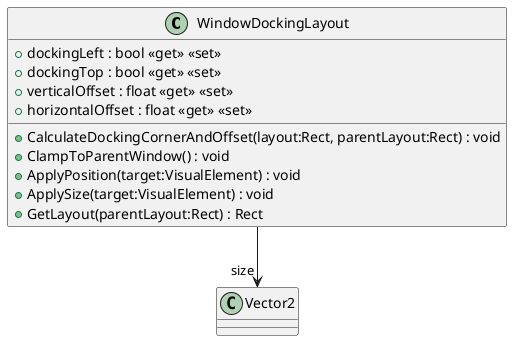 @startuml
class WindowDockingLayout {
    + dockingLeft : bool <<get>> <<set>>
    + dockingTop : bool <<get>> <<set>>
    + verticalOffset : float <<get>> <<set>>
    + horizontalOffset : float <<get>> <<set>>
    + CalculateDockingCornerAndOffset(layout:Rect, parentLayout:Rect) : void
    + ClampToParentWindow() : void
    + ApplyPosition(target:VisualElement) : void
    + ApplySize(target:VisualElement) : void
    + GetLayout(parentLayout:Rect) : Rect
}
WindowDockingLayout --> "size" Vector2
@enduml
